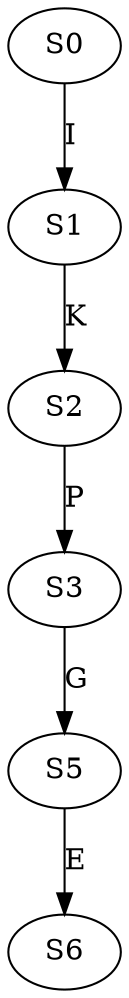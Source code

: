 strict digraph  {
	S0 -> S1 [ label = I ];
	S1 -> S2 [ label = K ];
	S2 -> S3 [ label = P ];
	S3 -> S5 [ label = G ];
	S5 -> S6 [ label = E ];
}
